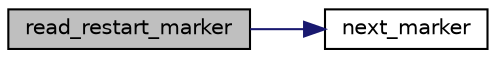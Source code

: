 digraph "read_restart_marker"
{
 // LATEX_PDF_SIZE
  bgcolor="transparent";
  edge [fontname="Helvetica",fontsize="10",labelfontname="Helvetica",labelfontsize="10"];
  node [fontname="Helvetica",fontsize="10",shape=record];
  rankdir="LR";
  Node136 [label="read_restart_marker",height=0.2,width=0.4,color="black", fillcolor="grey75", style="filled", fontcolor="black",tooltip=" "];
  Node136 -> Node137 [color="midnightblue",fontsize="10",style="solid",fontname="Helvetica"];
  Node137 [label="next_marker",height=0.2,width=0.4,color="black",URL="$jdmarker_8c.html#ac22171f29bb541cfcb932f0903102c45",tooltip=" "];
}
